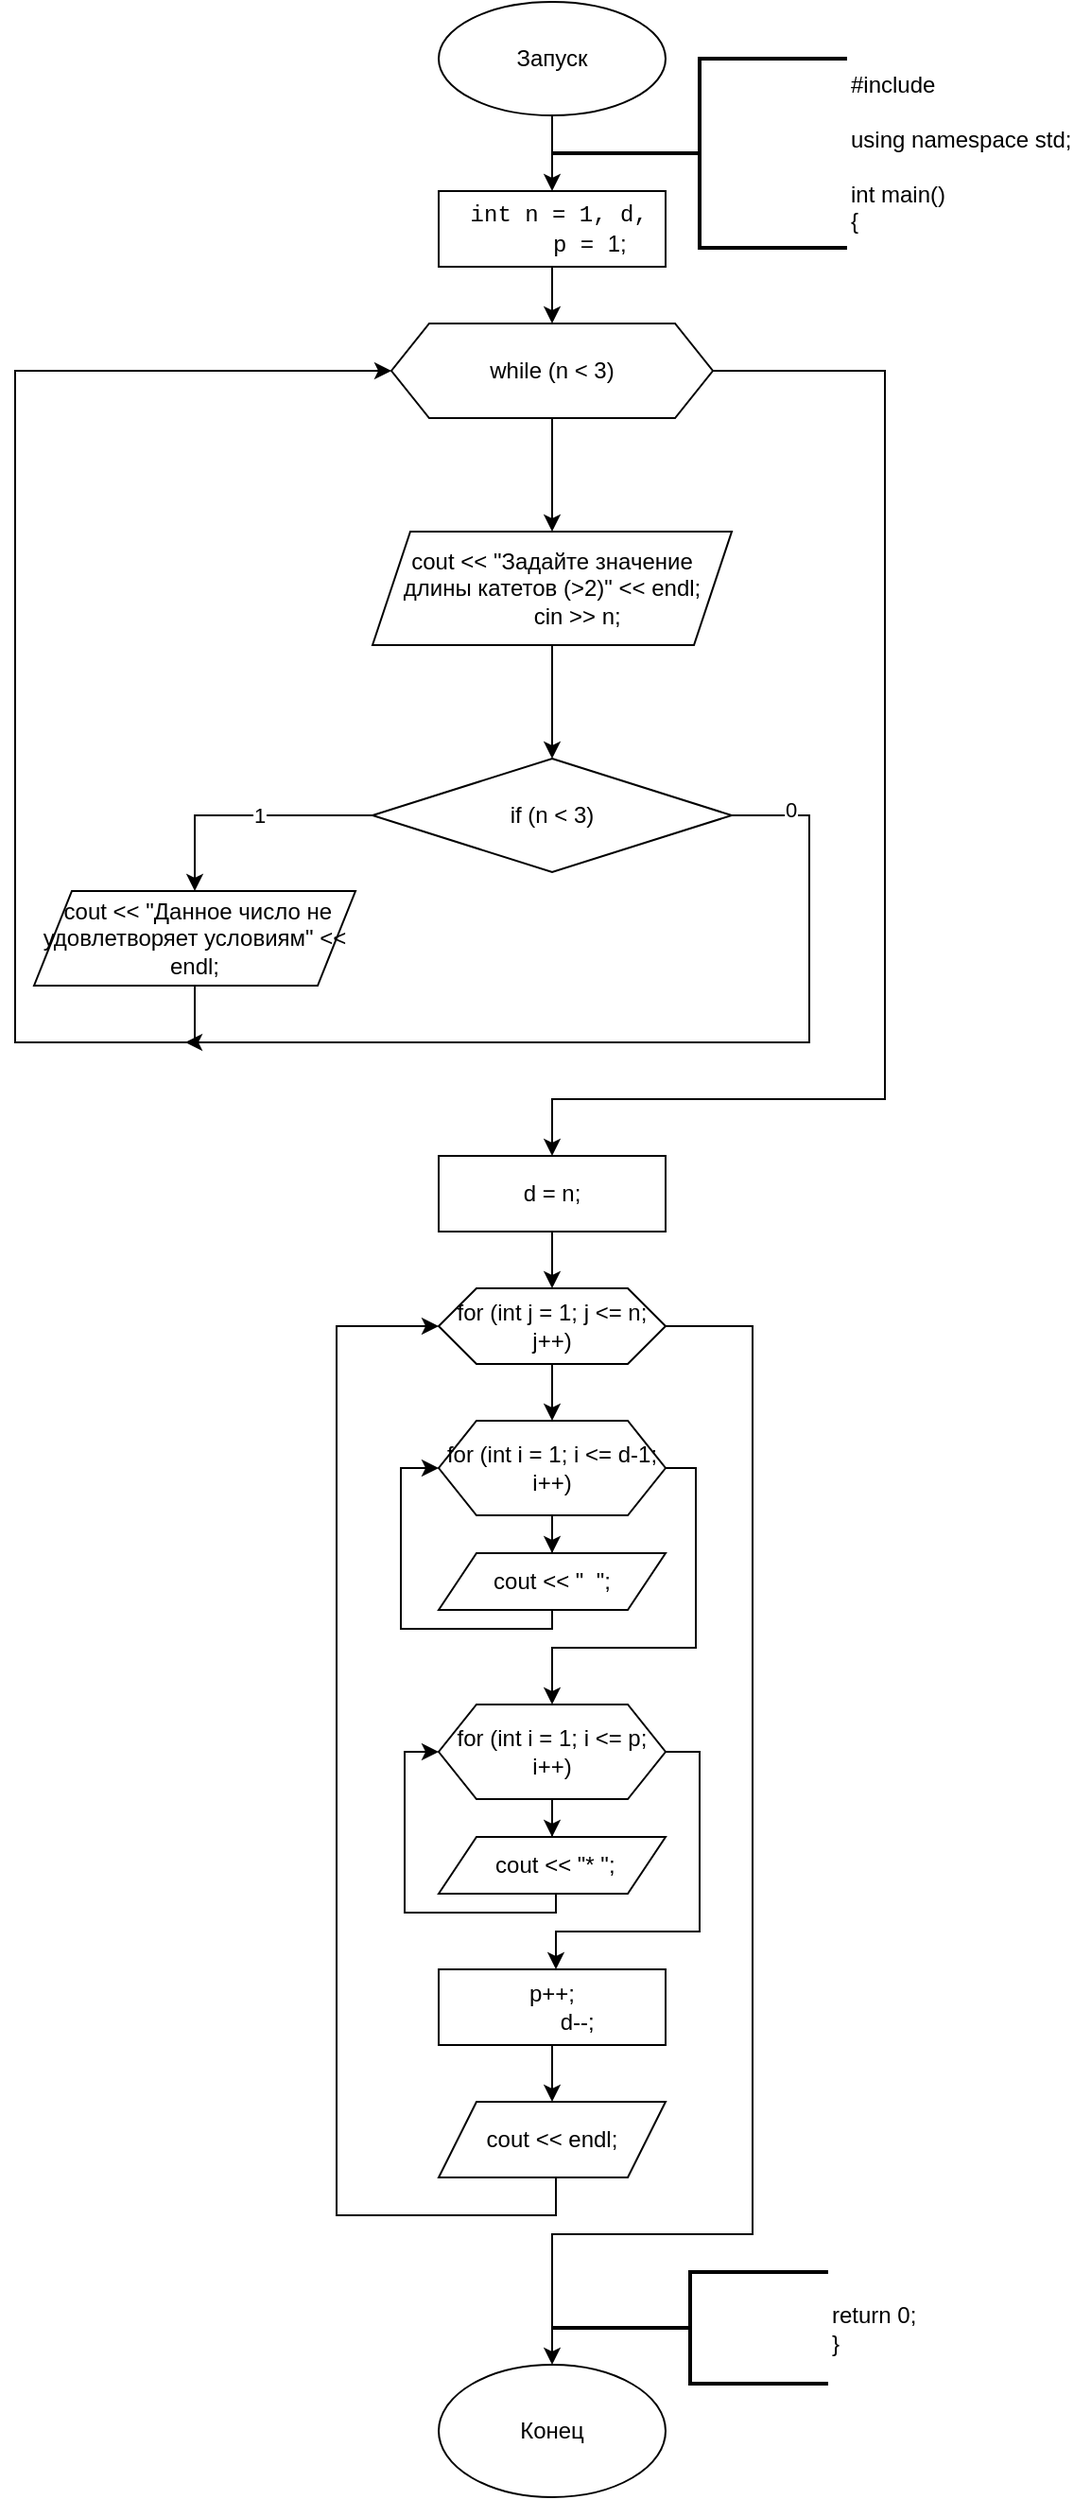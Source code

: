 <mxfile version="16.0.0" type="device"><diagram id="C5RBs43oDa-KdzZeNtuy" name="Page-1"><mxGraphModel dx="1061" dy="615" grid="1" gridSize="10" guides="1" tooltips="1" connect="1" arrows="1" fold="1" page="1" pageScale="1" pageWidth="827" pageHeight="1169" math="0" shadow="0"><root><mxCell id="WIyWlLk6GJQsqaUBKTNV-0"/><mxCell id="WIyWlLk6GJQsqaUBKTNV-1" parent="WIyWlLk6GJQsqaUBKTNV-0"/><mxCell id="qJQwntRM7R3NOyGBUdz7-4" value="" style="edgeStyle=orthogonalEdgeStyle;rounded=0;orthogonalLoop=1;jettySize=auto;html=1;" parent="WIyWlLk6GJQsqaUBKTNV-1" source="qJQwntRM7R3NOyGBUdz7-0" target="qJQwntRM7R3NOyGBUdz7-3" edge="1"><mxGeometry relative="1" as="geometry"/></mxCell><mxCell id="qJQwntRM7R3NOyGBUdz7-0" value="Запуск" style="ellipse;whiteSpace=wrap;html=1;" parent="WIyWlLk6GJQsqaUBKTNV-1" vertex="1"><mxGeometry x="354" y="20" width="120" height="60" as="geometry"/></mxCell><mxCell id="qJQwntRM7R3NOyGBUdz7-6" value="" style="edgeStyle=orthogonalEdgeStyle;rounded=0;orthogonalLoop=1;jettySize=auto;html=1;" parent="WIyWlLk6GJQsqaUBKTNV-1" source="qJQwntRM7R3NOyGBUdz7-3" target="qJQwntRM7R3NOyGBUdz7-5" edge="1"><mxGeometry relative="1" as="geometry"/></mxCell><mxCell id="qJQwntRM7R3NOyGBUdz7-3" value="&lt;div&gt;&lt;font face=&quot;ui-monospace, SFMono-Regular, SF Mono, Menlo, Consolas, Liberation Mono, monospace&quot;&gt;&amp;nbsp; int n = 1, d,&amp;nbsp; &amp;nbsp; &amp;nbsp; &amp;nbsp; p =&amp;nbsp;&lt;/font&gt;&lt;span style=&quot;font-family: , , &amp;#34;sf mono&amp;#34; , &amp;#34;menlo&amp;#34; , &amp;#34;consolas&amp;#34; , &amp;#34;liberation mono&amp;#34; , monospace&quot;&gt;1;&amp;nbsp;&lt;/span&gt;&lt;/div&gt;" style="whiteSpace=wrap;html=1;" parent="WIyWlLk6GJQsqaUBKTNV-1" vertex="1"><mxGeometry x="354" y="120" width="120" height="40" as="geometry"/></mxCell><mxCell id="qJQwntRM7R3NOyGBUdz7-10" value="" style="edgeStyle=orthogonalEdgeStyle;rounded=0;orthogonalLoop=1;jettySize=auto;html=1;" parent="WIyWlLk6GJQsqaUBKTNV-1" source="qJQwntRM7R3NOyGBUdz7-5" target="qJQwntRM7R3NOyGBUdz7-9" edge="1"><mxGeometry relative="1" as="geometry"/></mxCell><mxCell id="qJQwntRM7R3NOyGBUdz7-22" style="edgeStyle=orthogonalEdgeStyle;rounded=0;orthogonalLoop=1;jettySize=auto;html=1;exitX=1;exitY=0.5;exitDx=0;exitDy=0;" parent="WIyWlLk6GJQsqaUBKTNV-1" source="qJQwntRM7R3NOyGBUdz7-5" target="qJQwntRM7R3NOyGBUdz7-23" edge="1"><mxGeometry relative="1" as="geometry"><mxPoint x="414" y="560" as="targetPoint"/><Array as="points"><mxPoint x="590" y="215"/><mxPoint x="590" y="600"/><mxPoint x="414" y="600"/></Array></mxGeometry></mxCell><mxCell id="qJQwntRM7R3NOyGBUdz7-5" value="while (n &lt; 3)" style="shape=hexagon;perimeter=hexagonPerimeter2;whiteSpace=wrap;html=1;fixedSize=1;" parent="WIyWlLk6GJQsqaUBKTNV-1" vertex="1"><mxGeometry x="329" y="190" width="170" height="50" as="geometry"/></mxCell><mxCell id="qJQwntRM7R3NOyGBUdz7-12" value="" style="edgeStyle=orthogonalEdgeStyle;rounded=0;orthogonalLoop=1;jettySize=auto;html=1;entryX=0.5;entryY=0;entryDx=0;entryDy=0;" parent="WIyWlLk6GJQsqaUBKTNV-1" source="qJQwntRM7R3NOyGBUdz7-9" target="qJQwntRM7R3NOyGBUdz7-11" edge="1"><mxGeometry relative="1" as="geometry"><mxPoint x="414" y="350" as="targetPoint"/></mxGeometry></mxCell><mxCell id="qJQwntRM7R3NOyGBUdz7-9" value="cout &lt;&lt; &quot;Задайте значение длины катетов (&gt;2)&quot; &lt;&lt; endl;&#10;        cin &gt;&gt; n;" style="shape=parallelogram;perimeter=parallelogramPerimeter;whiteSpace=wrap;html=1;fixedSize=1;" parent="WIyWlLk6GJQsqaUBKTNV-1" vertex="1"><mxGeometry x="319" y="300" width="190" height="60" as="geometry"/></mxCell><mxCell id="qJQwntRM7R3NOyGBUdz7-15" value="" style="edgeStyle=orthogonalEdgeStyle;rounded=0;orthogonalLoop=1;jettySize=auto;html=1;" parent="WIyWlLk6GJQsqaUBKTNV-1" source="qJQwntRM7R3NOyGBUdz7-11" edge="1"><mxGeometry relative="1" as="geometry"><mxPoint x="220" y="570" as="targetPoint"/><Array as="points"><mxPoint x="550" y="450"/><mxPoint x="550" y="570"/><mxPoint x="220" y="570"/></Array></mxGeometry></mxCell><mxCell id="qJQwntRM7R3NOyGBUdz7-20" value="0" style="edgeLabel;html=1;align=center;verticalAlign=middle;resizable=0;points=[];" parent="qJQwntRM7R3NOyGBUdz7-15" vertex="1" connectable="0"><mxGeometry x="-0.527" y="1" relative="1" as="geometry"><mxPoint x="-11" y="-78" as="offset"/></mxGeometry></mxCell><mxCell id="qJQwntRM7R3NOyGBUdz7-18" value="" style="edgeStyle=orthogonalEdgeStyle;rounded=0;orthogonalLoop=1;jettySize=auto;html=1;" parent="WIyWlLk6GJQsqaUBKTNV-1" source="qJQwntRM7R3NOyGBUdz7-11" target="qJQwntRM7R3NOyGBUdz7-17" edge="1"><mxGeometry relative="1" as="geometry"/></mxCell><mxCell id="qJQwntRM7R3NOyGBUdz7-19" value="1" style="edgeLabel;html=1;align=center;verticalAlign=middle;resizable=0;points=[];" parent="qJQwntRM7R3NOyGBUdz7-18" vertex="1" connectable="0"><mxGeometry x="-0.101" relative="1" as="geometry"><mxPoint as="offset"/></mxGeometry></mxCell><mxCell id="qJQwntRM7R3NOyGBUdz7-11" value="if (n &lt; 3)" style="rhombus;whiteSpace=wrap;html=1;" parent="WIyWlLk6GJQsqaUBKTNV-1" vertex="1"><mxGeometry x="319" y="420" width="190" height="60" as="geometry"/></mxCell><mxCell id="qJQwntRM7R3NOyGBUdz7-21" style="edgeStyle=orthogonalEdgeStyle;rounded=0;orthogonalLoop=1;jettySize=auto;html=1;entryX=0;entryY=0.5;entryDx=0;entryDy=0;" parent="WIyWlLk6GJQsqaUBKTNV-1" source="qJQwntRM7R3NOyGBUdz7-17" target="qJQwntRM7R3NOyGBUdz7-5" edge="1"><mxGeometry relative="1" as="geometry"><Array as="points"><mxPoint x="225" y="570"/><mxPoint x="130" y="570"/><mxPoint x="130" y="215"/></Array></mxGeometry></mxCell><mxCell id="qJQwntRM7R3NOyGBUdz7-17" value="&amp;nbsp;cout &amp;lt;&amp;lt; &quot;Данное число не удовлетворяет условиям&quot; &amp;lt;&amp;lt; endl;" style="shape=parallelogram;perimeter=parallelogramPerimeter;whiteSpace=wrap;html=1;fixedSize=1;" parent="WIyWlLk6GJQsqaUBKTNV-1" vertex="1"><mxGeometry x="140" y="490" width="170" height="50" as="geometry"/></mxCell><mxCell id="qJQwntRM7R3NOyGBUdz7-25" value="" style="edgeStyle=orthogonalEdgeStyle;rounded=0;orthogonalLoop=1;jettySize=auto;html=1;" parent="WIyWlLk6GJQsqaUBKTNV-1" source="qJQwntRM7R3NOyGBUdz7-23" target="qJQwntRM7R3NOyGBUdz7-24" edge="1"><mxGeometry relative="1" as="geometry"/></mxCell><mxCell id="qJQwntRM7R3NOyGBUdz7-23" value="d = n;" style="rounded=0;whiteSpace=wrap;html=1;" parent="WIyWlLk6GJQsqaUBKTNV-1" vertex="1"><mxGeometry x="354" y="630" width="120" height="40" as="geometry"/></mxCell><mxCell id="qJQwntRM7R3NOyGBUdz7-27" value="" style="edgeStyle=orthogonalEdgeStyle;rounded=0;orthogonalLoop=1;jettySize=auto;html=1;" parent="WIyWlLk6GJQsqaUBKTNV-1" source="qJQwntRM7R3NOyGBUdz7-24" target="qJQwntRM7R3NOyGBUdz7-26" edge="1"><mxGeometry relative="1" as="geometry"/></mxCell><mxCell id="qJQwntRM7R3NOyGBUdz7-42" style="edgeStyle=orthogonalEdgeStyle;rounded=0;orthogonalLoop=1;jettySize=auto;html=1;exitX=1;exitY=0.5;exitDx=0;exitDy=0;" parent="WIyWlLk6GJQsqaUBKTNV-1" source="qJQwntRM7R3NOyGBUdz7-24" target="qJQwntRM7R3NOyGBUdz7-43" edge="1"><mxGeometry relative="1" as="geometry"><mxPoint x="590" y="1030" as="targetPoint"/><Array as="points"><mxPoint x="520" y="720"/><mxPoint x="520" y="1200"/><mxPoint x="414" y="1200"/></Array></mxGeometry></mxCell><mxCell id="qJQwntRM7R3NOyGBUdz7-24" value="for (int j = 1; j &amp;lt;= n; j++)" style="shape=hexagon;perimeter=hexagonPerimeter2;whiteSpace=wrap;html=1;fixedSize=1;rounded=0;" parent="WIyWlLk6GJQsqaUBKTNV-1" vertex="1"><mxGeometry x="354" y="700" width="120" height="40" as="geometry"/></mxCell><mxCell id="qJQwntRM7R3NOyGBUdz7-29" value="" style="edgeStyle=orthogonalEdgeStyle;rounded=0;orthogonalLoop=1;jettySize=auto;html=1;" parent="WIyWlLk6GJQsqaUBKTNV-1" source="qJQwntRM7R3NOyGBUdz7-26" target="qJQwntRM7R3NOyGBUdz7-28" edge="1"><mxGeometry relative="1" as="geometry"/></mxCell><mxCell id="qJQwntRM7R3NOyGBUdz7-31" style="edgeStyle=orthogonalEdgeStyle;rounded=0;orthogonalLoop=1;jettySize=auto;html=1;" parent="WIyWlLk6GJQsqaUBKTNV-1" source="qJQwntRM7R3NOyGBUdz7-26" edge="1"><mxGeometry relative="1" as="geometry"><mxPoint x="414" y="920" as="targetPoint"/><Array as="points"><mxPoint x="490" y="795"/><mxPoint x="490" y="890"/><mxPoint x="414" y="890"/></Array></mxGeometry></mxCell><mxCell id="qJQwntRM7R3NOyGBUdz7-26" value="for (int i = 1; i &amp;lt;= d-1; i++)" style="shape=hexagon;perimeter=hexagonPerimeter2;whiteSpace=wrap;html=1;fixedSize=1;rounded=0;" parent="WIyWlLk6GJQsqaUBKTNV-1" vertex="1"><mxGeometry x="354" y="770" width="120" height="50" as="geometry"/></mxCell><mxCell id="qJQwntRM7R3NOyGBUdz7-30" style="edgeStyle=orthogonalEdgeStyle;rounded=0;orthogonalLoop=1;jettySize=auto;html=1;entryX=0;entryY=0.5;entryDx=0;entryDy=0;" parent="WIyWlLk6GJQsqaUBKTNV-1" source="qJQwntRM7R3NOyGBUdz7-28" target="qJQwntRM7R3NOyGBUdz7-26" edge="1"><mxGeometry relative="1" as="geometry"><Array as="points"><mxPoint x="414" y="880"/><mxPoint x="334" y="880"/><mxPoint x="334" y="795"/></Array></mxGeometry></mxCell><mxCell id="qJQwntRM7R3NOyGBUdz7-28" value="cout &amp;lt;&amp;lt; &quot;&amp;nbsp; &quot;;" style="shape=parallelogram;perimeter=parallelogramPerimeter;whiteSpace=wrap;html=1;fixedSize=1;rounded=0;" parent="WIyWlLk6GJQsqaUBKTNV-1" vertex="1"><mxGeometry x="354" y="840" width="120" height="30" as="geometry"/></mxCell><mxCell id="qJQwntRM7R3NOyGBUdz7-32" value="" style="edgeStyle=orthogonalEdgeStyle;rounded=0;orthogonalLoop=1;jettySize=auto;html=1;" parent="WIyWlLk6GJQsqaUBKTNV-1" source="qJQwntRM7R3NOyGBUdz7-34" target="qJQwntRM7R3NOyGBUdz7-36" edge="1"><mxGeometry relative="1" as="geometry"/></mxCell><mxCell id="qJQwntRM7R3NOyGBUdz7-33" style="edgeStyle=orthogonalEdgeStyle;rounded=0;orthogonalLoop=1;jettySize=auto;html=1;" parent="WIyWlLk6GJQsqaUBKTNV-1" source="qJQwntRM7R3NOyGBUdz7-34" target="qJQwntRM7R3NOyGBUdz7-38" edge="1"><mxGeometry relative="1" as="geometry"><mxPoint x="416" y="1070" as="targetPoint"/><Array as="points"><mxPoint x="492" y="945"/><mxPoint x="492" y="1040"/><mxPoint x="416" y="1040"/></Array></mxGeometry></mxCell><mxCell id="qJQwntRM7R3NOyGBUdz7-34" value="for (int i = 1; i &amp;lt;= p; i++)" style="shape=hexagon;perimeter=hexagonPerimeter2;whiteSpace=wrap;html=1;fixedSize=1;rounded=0;" parent="WIyWlLk6GJQsqaUBKTNV-1" vertex="1"><mxGeometry x="354" y="920" width="120" height="50" as="geometry"/></mxCell><mxCell id="qJQwntRM7R3NOyGBUdz7-35" style="edgeStyle=orthogonalEdgeStyle;rounded=0;orthogonalLoop=1;jettySize=auto;html=1;entryX=0;entryY=0.5;entryDx=0;entryDy=0;" parent="WIyWlLk6GJQsqaUBKTNV-1" source="qJQwntRM7R3NOyGBUdz7-36" target="qJQwntRM7R3NOyGBUdz7-34" edge="1"><mxGeometry relative="1" as="geometry"><Array as="points"><mxPoint x="416" y="1030"/><mxPoint x="336" y="1030"/><mxPoint x="336" y="945"/></Array></mxGeometry></mxCell><mxCell id="qJQwntRM7R3NOyGBUdz7-36" value="&amp;nbsp;cout &amp;lt;&amp;lt; &quot;* &quot;;" style="shape=parallelogram;perimeter=parallelogramPerimeter;whiteSpace=wrap;html=1;fixedSize=1;rounded=0;" parent="WIyWlLk6GJQsqaUBKTNV-1" vertex="1"><mxGeometry x="354" y="990" width="120" height="30" as="geometry"/></mxCell><mxCell id="qJQwntRM7R3NOyGBUdz7-40" value="" style="edgeStyle=orthogonalEdgeStyle;rounded=0;orthogonalLoop=1;jettySize=auto;html=1;" parent="WIyWlLk6GJQsqaUBKTNV-1" source="qJQwntRM7R3NOyGBUdz7-38" target="qJQwntRM7R3NOyGBUdz7-39" edge="1"><mxGeometry relative="1" as="geometry"/></mxCell><mxCell id="qJQwntRM7R3NOyGBUdz7-38" value="&lt;div&gt;p++;&lt;/div&gt;&lt;div&gt;&amp;nbsp; &amp;nbsp; &amp;nbsp; &amp;nbsp; d--;&lt;/div&gt;" style="rounded=0;whiteSpace=wrap;html=1;" parent="WIyWlLk6GJQsqaUBKTNV-1" vertex="1"><mxGeometry x="354" y="1060" width="120" height="40" as="geometry"/></mxCell><mxCell id="qJQwntRM7R3NOyGBUdz7-41" style="edgeStyle=orthogonalEdgeStyle;rounded=0;orthogonalLoop=1;jettySize=auto;html=1;entryX=0;entryY=0.5;entryDx=0;entryDy=0;" parent="WIyWlLk6GJQsqaUBKTNV-1" source="qJQwntRM7R3NOyGBUdz7-39" target="qJQwntRM7R3NOyGBUdz7-24" edge="1"><mxGeometry relative="1" as="geometry"><mxPoint x="280" y="910" as="targetPoint"/><Array as="points"><mxPoint x="416" y="1190"/><mxPoint x="300" y="1190"/><mxPoint x="300" y="720"/></Array></mxGeometry></mxCell><mxCell id="qJQwntRM7R3NOyGBUdz7-39" value="cout &lt;&lt; endl;" style="shape=parallelogram;perimeter=parallelogramPerimeter;whiteSpace=wrap;html=1;fixedSize=1;rounded=0;" parent="WIyWlLk6GJQsqaUBKTNV-1" vertex="1"><mxGeometry x="354" y="1130" width="120" height="40" as="geometry"/></mxCell><mxCell id="qJQwntRM7R3NOyGBUdz7-43" value="Конец" style="ellipse;whiteSpace=wrap;html=1;" parent="WIyWlLk6GJQsqaUBKTNV-1" vertex="1"><mxGeometry x="354" y="1269" width="120" height="70" as="geometry"/></mxCell><mxCell id="qJQwntRM7R3NOyGBUdz7-46" value="return 0;&#10;}" style="strokeWidth=2;html=1;shape=mxgraph.flowchart.annotation_2;align=left;labelPosition=right;pointerEvents=1;" parent="WIyWlLk6GJQsqaUBKTNV-1" vertex="1"><mxGeometry x="414" y="1220" width="146" height="59" as="geometry"/></mxCell><mxCell id="qJQwntRM7R3NOyGBUdz7-47" value="#include &lt;br&gt;&lt;br&gt;using namespace std;&lt;br&gt;&lt;br&gt;int main()&lt;br&gt;{" style="strokeWidth=2;html=1;shape=mxgraph.flowchart.annotation_2;align=left;labelPosition=right;pointerEvents=1;" parent="WIyWlLk6GJQsqaUBKTNV-1" vertex="1"><mxGeometry x="414" y="50" width="156" height="100" as="geometry"/></mxCell></root></mxGraphModel></diagram></mxfile>